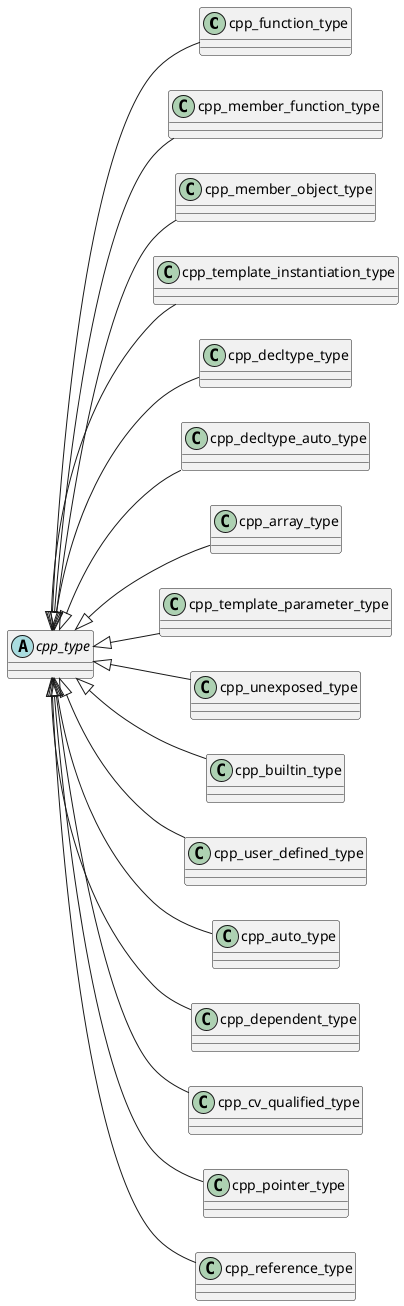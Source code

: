 @startuml
left to right direction
class "cpp_function_type" as C_0000005325
class C_0000005325 [[https://github.com/foonathan/cppast/blob/19cbc378f8a6b3fe7d04b309784a3a0920de9e75/include/cppast/cpp_function_type.hpp#L14{A [cppast::cpp_type]() that is a function. A function pointer is created by wrapping it in [cppast::cpp_pointer_type]().}]] {
}
class "cpp_member_function_type" as C_0000005357
class C_0000005357 [[https://github.com/foonathan/cppast/blob/19cbc378f8a6b3fe7d04b309784a3a0920de9e75/include/cppast/cpp_function_type.hpp#L87{A [cppast::cpp_type]() that is a member function. A member function with cv qualifier is created by wrapping it in [cppast::cpp_cv_qualified_type](). A member function with reference qualifier is created by wrapping it in [cppast::cpp_reference_type]()....}]] {
}
class "cpp_member_object_type" as C_0000005399
class C_0000005399 [[https://github.com/foonathan/cppast/blob/19cbc378f8a6b3fe7d04b309784a3a0920de9e75/include/cppast/cpp_function_type.hpp#L164{A [cppast::cpp_type]() that is a member object. A member object pointer is created by wrapping it in [cppast::cpp_pointer_type]().}]] {
}
class "cpp_template_instantiation_type" as C_0000005499
class C_0000005499 [[https://github.com/foonathan/cppast/blob/19cbc378f8a6b3fe7d04b309784a3a0920de9e75/include/cppast/cpp_template.hpp#L93{A [cppast::cpp_type]() representing an instantiation of a [cppast::cpp_template]().}]] {
}
class "cpp_decltype_type" as C_0000005750
class C_0000005750 [[https://github.com/foonathan/cppast/blob/19cbc378f8a6b3fe7d04b309784a3a0920de9e75/include/cppast/cpp_decltype_type.hpp#L13{A [cppast::cpp_type]() that isn't given but taken from an expression.}]] {
}
class "cpp_decltype_auto_type" as C_0000005764
class C_0000005764 [[https://github.com/foonathan/cppast/blob/19cbc378f8a6b3fe7d04b309784a3a0920de9e75/include/cppast/cpp_decltype_type.hpp#L40{A [cppast::cpp_type]() that isn't given but deduced using the `decltype` rules.}]] {
}
class "cpp_array_type" as C_0000005855
class C_0000005855 [[https://github.com/foonathan/cppast/blob/19cbc378f8a6b3fe7d04b309784a3a0920de9e75/include/cppast/cpp_array_type.hpp#L13{An array of a [cppast::cpp_type]().}]] {
}
class "cpp_template_parameter_type" as C_0000006025
class C_0000006025 [[https://github.com/foonathan/cppast/blob/19cbc378f8a6b3fe7d04b309784a3a0920de9e75/include/cppast/cpp_template_parameter.hpp#L97{A [cppast::cpp_type]() defined by a [cppast::cpp_template_type_parameter]().}]] {
}
abstract "cpp_type" as C_0000006348
abstract C_0000006348 [[https://github.com/foonathan/cppast/blob/19cbc378f8a6b3fe7d04b309784a3a0920de9e75/include/cppast/cpp_type.hpp#L44{Base class for all C++ types.}]] {
}
class "cpp_unexposed_type" as C_0000006383
class C_0000006383 [[https://github.com/foonathan/cppast/blob/19cbc378f8a6b3fe7d04b309784a3a0920de9e75/include/cppast/cpp_type.hpp#L95{An unexposed [cppast::cpp_type](). This is one where no further information besides a name is available.}]] {
}
class "cpp_builtin_type" as C_0000006418
class C_0000006418 [[https://github.com/foonathan/cppast/blob/19cbc378f8a6b3fe7d04b309784a3a0920de9e75/include/cppast/cpp_type.hpp#L161{A builtin [cppast::cpp_type](). This is one where there is no associated [cppast::cpp_entity]().}]] {
}
class "cpp_user_defined_type" as C_0000006472
class C_0000006472 [[https://github.com/foonathan/cppast/blob/19cbc378f8a6b3fe7d04b309784a3a0920de9e75/include/cppast/cpp_type.hpp#L202{A user-defined [cppast::cpp_type](). It has an associated [cppast::cpp_entity]().}]] {
}
class "cpp_auto_type" as C_0000006545
class C_0000006545 [[https://github.com/foonathan/cppast/blob/19cbc378f8a6b3fe7d04b309784a3a0920de9e75/include/cppast/cpp_type.hpp#L230{A [cppast::cpp_type]() that isn't given but deduced by `auto`.}]] {
}
class "cpp_dependent_type" as C_0000006564
class C_0000006564 [[https://github.com/foonathan/cppast/blob/19cbc378f8a6b3fe7d04b309784a3a0920de9e75/include/cppast/cpp_type.hpp#L249{A [cppast::cpp_type]() that depends on another type.}]] {
}
class "cpp_cv_qualified_type" as C_0000006623
class C_0000006623 [[https://github.com/foonathan/cppast/blob/19cbc378f8a6b3fe7d04b309784a3a0920de9e75/include/cppast/cpp_type.hpp#L311{A [cppast::cpp_cv]() qualified [cppast::cpp_type]().}]] {
}
class "cpp_pointer_type" as C_0000006670
class C_0000006670 [[https://github.com/foonathan/cppast/blob/19cbc378f8a6b3fe7d04b309784a3a0920de9e75/include/cppast/cpp_type.hpp#L359{A pointer to a [cppast::cpp_type]().}]] {
}
class "cpp_reference_type" as C_0000006727
class C_0000006727 [[https://github.com/foonathan/cppast/blob/19cbc378f8a6b3fe7d04b309784a3a0920de9e75/include/cppast/cpp_type.hpp#L394{A reference to a [cppast::cpp_type]().}]] {
}
C_0000006348 <|-- C_0000005325
C_0000006348 <|-- C_0000005357
C_0000006348 <|-- C_0000005399
C_0000006348 <|-- C_0000005499
C_0000006348 <|-- C_0000005750
C_0000006348 <|-- C_0000005764
C_0000006348 <|-- C_0000005855
C_0000006348 <|-- C_0000006025
C_0000006348 <|-- C_0000006383
C_0000006348 <|-- C_0000006418
C_0000006348 <|-- C_0000006472
C_0000006348 <|-- C_0000006545
C_0000006348 <|-- C_0000006564
C_0000006348 <|-- C_0000006623
C_0000006348 <|-- C_0000006670
C_0000006348 <|-- C_0000006727
@enduml
